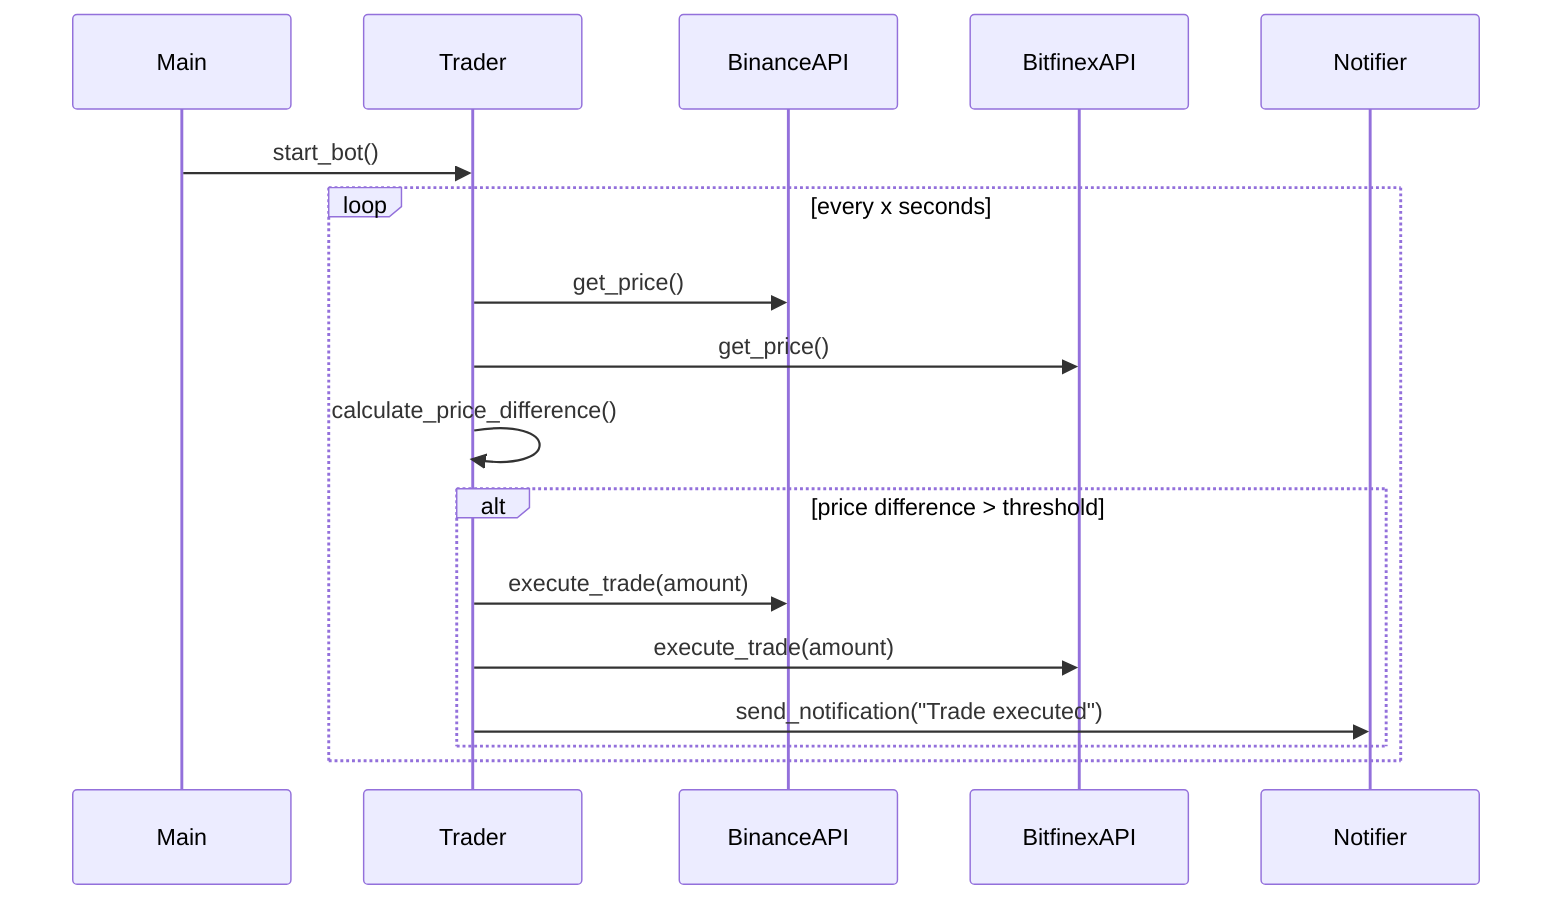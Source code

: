 sequenceDiagram
    participant M as Main
    participant T as Trader
    participant B as BinanceAPI
    participant F as BitfinexAPI
    participant N as Notifier
    M->>T: start_bot()
    loop every x seconds
        T->>B: get_price()
        T->>F: get_price()
        T->>T: calculate_price_difference()
        alt price difference > threshold
            T->>B: execute_trade(amount)
            T->>F: execute_trade(amount)
            T->>N: send_notification("Trade executed")
        end
    end